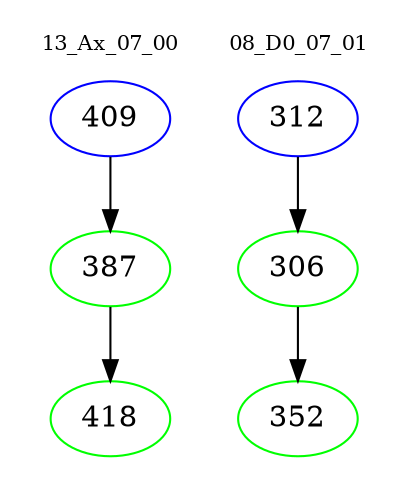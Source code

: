 digraph{
subgraph cluster_0 {
color = white
label = "13_Ax_07_00";
fontsize=10;
T0_409 [label="409", color="blue"]
T0_409 -> T0_387 [color="black"]
T0_387 [label="387", color="green"]
T0_387 -> T0_418 [color="black"]
T0_418 [label="418", color="green"]
}
subgraph cluster_1 {
color = white
label = "08_D0_07_01";
fontsize=10;
T1_312 [label="312", color="blue"]
T1_312 -> T1_306 [color="black"]
T1_306 [label="306", color="green"]
T1_306 -> T1_352 [color="black"]
T1_352 [label="352", color="green"]
}
}
